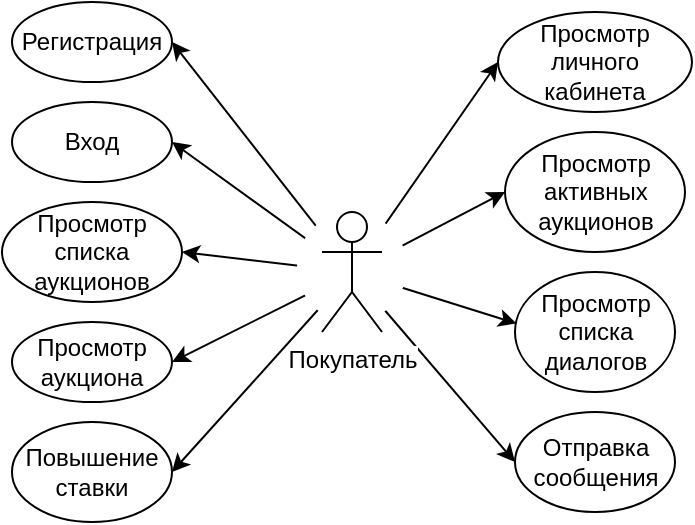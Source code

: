 <mxfile version="10.7.3" type="github"><diagram id="Sfk-1O1pZuywWhVNE6lW" name="Page-1"><mxGraphModel dx="538" dy="477" grid="1" gridSize="10" guides="1" tooltips="1" connect="1" arrows="1" fold="1" page="1" pageScale="1" pageWidth="827" pageHeight="1169" math="0" shadow="0"><root><mxCell id="0"/><mxCell id="1" parent="0"/><mxCell id="uyHsYf4h0FXRVCXmqedA-16" value="" style="endArrow=classic;html=1;entryX=1;entryY=0.5;entryDx=0;entryDy=0;exitX=0.5;exitY=0.5;exitDx=0;exitDy=0;exitPerimeter=0;" edge="1" parent="1" source="uyHsYf4h0FXRVCXmqedA-1" target="uyHsYf4h0FXRVCXmqedA-6"><mxGeometry width="50" height="50" relative="1" as="geometry"><mxPoint x="310" y="440" as="sourcePoint"/><mxPoint x="360" y="390" as="targetPoint"/></mxGeometry></mxCell><mxCell id="uyHsYf4h0FXRVCXmqedA-14" value="" style="endArrow=classic;html=1;entryX=1;entryY=0.5;entryDx=0;entryDy=0;exitX=0.5;exitY=0.5;exitDx=0;exitDy=0;exitPerimeter=0;" edge="1" parent="1" source="uyHsYf4h0FXRVCXmqedA-1" target="uyHsYf4h0FXRVCXmqedA-5"><mxGeometry width="50" height="50" relative="1" as="geometry"><mxPoint x="160" y="450" as="sourcePoint"/><mxPoint x="210" y="400" as="targetPoint"/></mxGeometry></mxCell><mxCell id="uyHsYf4h0FXRVCXmqedA-17" value="" style="endArrow=classic;html=1;entryX=1;entryY=0.5;entryDx=0;entryDy=0;exitX=0.5;exitY=0.5;exitDx=0;exitDy=0;exitPerimeter=0;" edge="1" parent="1" source="uyHsYf4h0FXRVCXmqedA-1" target="uyHsYf4h0FXRVCXmqedA-7"><mxGeometry width="50" height="50" relative="1" as="geometry"><mxPoint x="290" y="390" as="sourcePoint"/><mxPoint x="340" y="340" as="targetPoint"/></mxGeometry></mxCell><mxCell id="uyHsYf4h0FXRVCXmqedA-18" value="" style="endArrow=classic;html=1;entryX=1;entryY=0.5;entryDx=0;entryDy=0;exitX=0.5;exitY=0.5;exitDx=0;exitDy=0;exitPerimeter=0;" edge="1" parent="1" source="uyHsYf4h0FXRVCXmqedA-1" target="uyHsYf4h0FXRVCXmqedA-8"><mxGeometry width="50" height="50" relative="1" as="geometry"><mxPoint x="310" y="390" as="sourcePoint"/><mxPoint x="360" y="340" as="targetPoint"/></mxGeometry></mxCell><mxCell id="uyHsYf4h0FXRVCXmqedA-19" value="" style="endArrow=classic;html=1;entryX=1;entryY=0.5;entryDx=0;entryDy=0;exitX=0.5;exitY=0.5;exitDx=0;exitDy=0;exitPerimeter=0;" edge="1" parent="1" source="uyHsYf4h0FXRVCXmqedA-1" target="uyHsYf4h0FXRVCXmqedA-9"><mxGeometry width="50" height="50" relative="1" as="geometry"><mxPoint x="330" y="410" as="sourcePoint"/><mxPoint x="380" y="360" as="targetPoint"/></mxGeometry></mxCell><mxCell id="uyHsYf4h0FXRVCXmqedA-20" value="" style="endArrow=classic;html=1;entryX=0;entryY=0.5;entryDx=0;entryDy=0;exitX=0.5;exitY=0.5;exitDx=0;exitDy=0;exitPerimeter=0;" edge="1" parent="1" source="uyHsYf4h0FXRVCXmqedA-1" target="uyHsYf4h0FXRVCXmqedA-2"><mxGeometry width="50" height="50" relative="1" as="geometry"><mxPoint x="340" y="410" as="sourcePoint"/><mxPoint x="390" y="360" as="targetPoint"/></mxGeometry></mxCell><mxCell id="uyHsYf4h0FXRVCXmqedA-21" value="" style="endArrow=classic;html=1;entryX=0;entryY=0.5;entryDx=0;entryDy=0;exitX=0.5;exitY=0.5;exitDx=0;exitDy=0;exitPerimeter=0;" edge="1" parent="1" source="uyHsYf4h0FXRVCXmqedA-1" target="uyHsYf4h0FXRVCXmqedA-3"><mxGeometry width="50" height="50" relative="1" as="geometry"><mxPoint x="340" y="450" as="sourcePoint"/><mxPoint x="390" y="400" as="targetPoint"/></mxGeometry></mxCell><mxCell id="uyHsYf4h0FXRVCXmqedA-22" value="" style="endArrow=classic;html=1;entryX=0.01;entryY=0.429;entryDx=0;entryDy=0;entryPerimeter=0;exitX=0.5;exitY=0.5;exitDx=0;exitDy=0;exitPerimeter=0;" edge="1" parent="1" source="uyHsYf4h0FXRVCXmqedA-1" target="uyHsYf4h0FXRVCXmqedA-4"><mxGeometry width="50" height="50" relative="1" as="geometry"><mxPoint x="330" y="430" as="sourcePoint"/><mxPoint x="380" y="380" as="targetPoint"/></mxGeometry></mxCell><mxCell id="uyHsYf4h0FXRVCXmqedA-23" value="" style="endArrow=classic;html=1;entryX=0;entryY=0.5;entryDx=0;entryDy=0;exitX=0.5;exitY=0.5;exitDx=0;exitDy=0;exitPerimeter=0;" edge="1" parent="1" source="uyHsYf4h0FXRVCXmqedA-1" target="uyHsYf4h0FXRVCXmqedA-10"><mxGeometry width="50" height="50" relative="1" as="geometry"><mxPoint x="440" y="430" as="sourcePoint"/><mxPoint x="490" y="380" as="targetPoint"/></mxGeometry></mxCell><mxCell id="uyHsYf4h0FXRVCXmqedA-15" value="" style="ellipse;whiteSpace=wrap;html=1;aspect=fixed;strokeColor=none;" vertex="1" parent="1"><mxGeometry x="307.5" y="225" width="55" height="55" as="geometry"/></mxCell><mxCell id="uyHsYf4h0FXRVCXmqedA-2" value="Просмотр личного кабинета" style="ellipse;whiteSpace=wrap;html=1;" vertex="1" parent="1"><mxGeometry x="408" y="125" width="97" height="50" as="geometry"/></mxCell><mxCell id="uyHsYf4h0FXRVCXmqedA-3" value="Просмотр активных аукционов&lt;br&gt;" style="ellipse;whiteSpace=wrap;html=1;" vertex="1" parent="1"><mxGeometry x="411.5" y="185" width="90" height="60" as="geometry"/></mxCell><mxCell id="uyHsYf4h0FXRVCXmqedA-4" value="Просмотр списка диалогов" style="ellipse;whiteSpace=wrap;html=1;" vertex="1" parent="1"><mxGeometry x="416.5" y="255" width="80" height="60" as="geometry"/></mxCell><mxCell id="uyHsYf4h0FXRVCXmqedA-5" value="Регистрация" style="ellipse;whiteSpace=wrap;html=1;" vertex="1" parent="1"><mxGeometry x="165" y="120" width="80" height="40" as="geometry"/></mxCell><mxCell id="uyHsYf4h0FXRVCXmqedA-6" value="Вход" style="ellipse;whiteSpace=wrap;html=1;" vertex="1" parent="1"><mxGeometry x="165" y="170" width="80" height="40" as="geometry"/></mxCell><mxCell id="uyHsYf4h0FXRVCXmqedA-7" value="Просмотр списка&lt;br&gt;аукционов&lt;br&gt;" style="ellipse;whiteSpace=wrap;html=1;" vertex="1" parent="1"><mxGeometry x="160" y="220" width="90" height="50" as="geometry"/></mxCell><mxCell id="uyHsYf4h0FXRVCXmqedA-8" value="Просмотр&lt;br&gt;аукциона" style="ellipse;whiteSpace=wrap;html=1;" vertex="1" parent="1"><mxGeometry x="165" y="280" width="80" height="40" as="geometry"/></mxCell><mxCell id="uyHsYf4h0FXRVCXmqedA-9" value="Повышение&lt;br&gt;ставки" style="ellipse;whiteSpace=wrap;html=1;" vertex="1" parent="1"><mxGeometry x="165" y="330" width="80" height="50" as="geometry"/></mxCell><mxCell id="uyHsYf4h0FXRVCXmqedA-10" value="Отправка сообщения" style="ellipse;whiteSpace=wrap;html=1;" vertex="1" parent="1"><mxGeometry x="416.5" y="325" width="80" height="50" as="geometry"/></mxCell><mxCell id="uyHsYf4h0FXRVCXmqedA-1" value="Покупатель" style="shape=umlActor;verticalLabelPosition=bottom;labelBackgroundColor=#ffffff;verticalAlign=top;html=1;outlineConnect=0;" vertex="1" parent="1"><mxGeometry x="320" y="225" width="30" height="60" as="geometry"/></mxCell></root></mxGraphModel></diagram></mxfile>